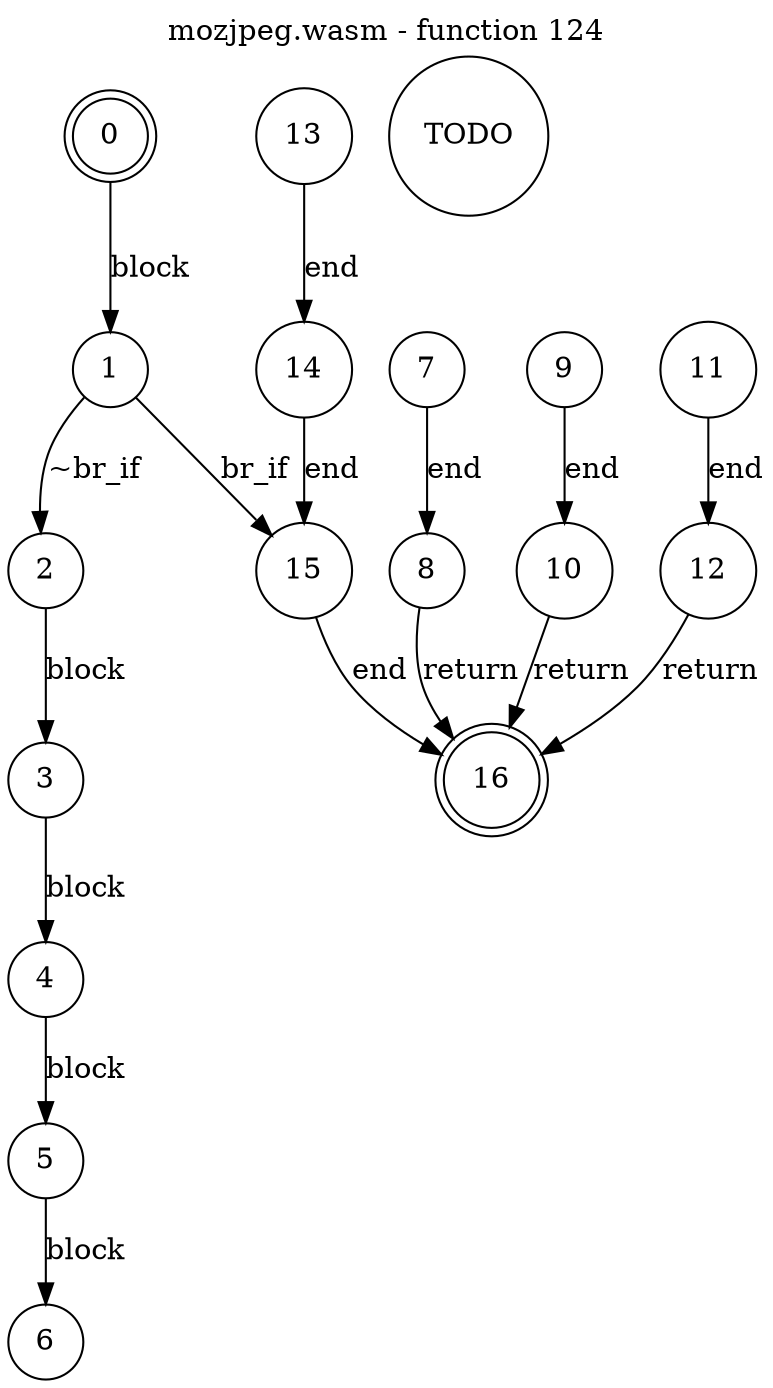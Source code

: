 digraph finite_state_machine {
    label = "mozjpeg.wasm - function 124"
    labelloc =  t
    labelfontsize = 16
    labelfontcolor = black
    labelfontname = "Helvetica"
    node [shape = doublecircle]; 0 16;
    node [shape = circle];
    0 -> 1[label = "block"];
    1 -> 2[label = "~br_if"];
    1 -> 15[label = "br_if"];
    2 -> 3[label = "block"];
    3 -> 4[label = "block"];
    4 -> 5[label = "block"];
    5 -> 6[label = "block"];
TODO
    7 -> 8[label = "end"];
    8 -> 16[label = "return"];
    9 -> 10[label = "end"];
    10 -> 16[label = "return"];
    11 -> 12[label = "end"];
    12 -> 16[label = "return"];
    13 -> 14[label = "end"];
    14 -> 15[label = "end"];
    15 -> 16[label = "end"];
}
